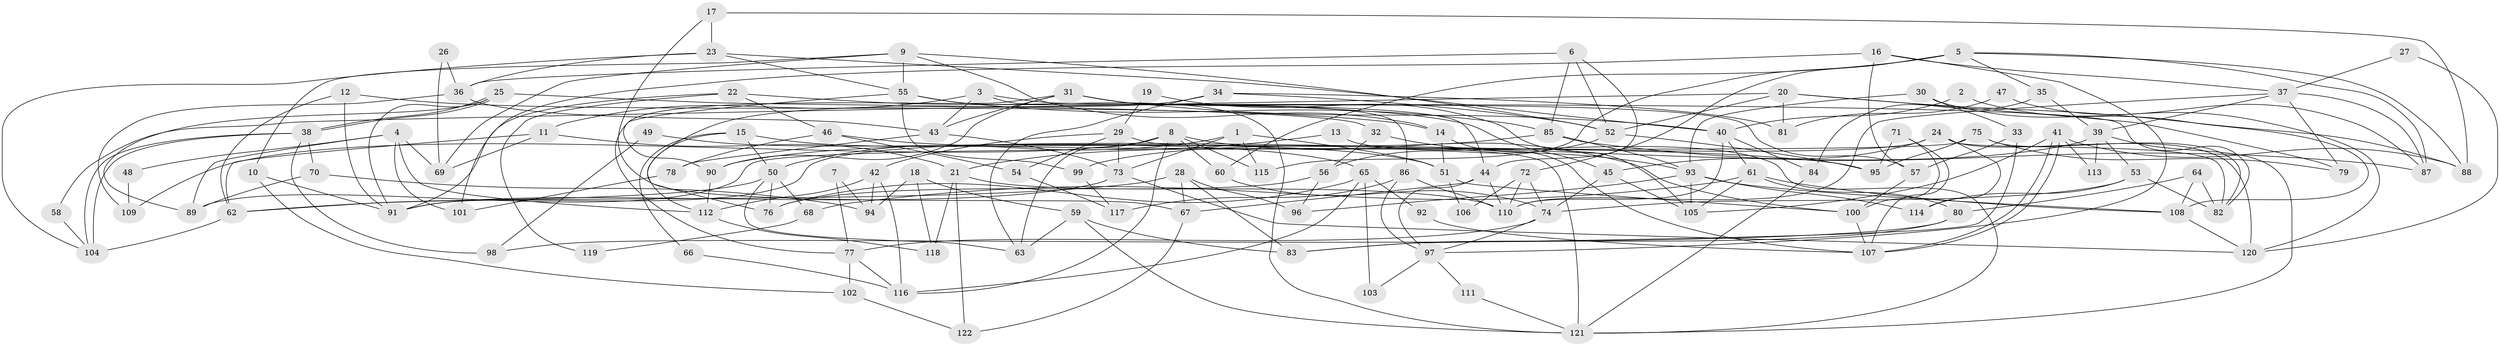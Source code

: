 // Generated by graph-tools (version 1.1) at 2025/49/03/09/25 04:49:01]
// undirected, 122 vertices, 244 edges
graph export_dot {
graph [start="1"]
  node [color=gray90,style=filled];
  1;
  2;
  3;
  4;
  5;
  6;
  7;
  8;
  9;
  10;
  11;
  12;
  13;
  14;
  15;
  16;
  17;
  18;
  19;
  20;
  21;
  22;
  23;
  24;
  25;
  26;
  27;
  28;
  29;
  30;
  31;
  32;
  33;
  34;
  35;
  36;
  37;
  38;
  39;
  40;
  41;
  42;
  43;
  44;
  45;
  46;
  47;
  48;
  49;
  50;
  51;
  52;
  53;
  54;
  55;
  56;
  57;
  58;
  59;
  60;
  61;
  62;
  63;
  64;
  65;
  66;
  67;
  68;
  69;
  70;
  71;
  72;
  73;
  74;
  75;
  76;
  77;
  78;
  79;
  80;
  81;
  82;
  83;
  84;
  85;
  86;
  87;
  88;
  89;
  90;
  91;
  92;
  93;
  94;
  95;
  96;
  97;
  98;
  99;
  100;
  101;
  102;
  103;
  104;
  105;
  106;
  107;
  108;
  109;
  110;
  111;
  112;
  113;
  114;
  115;
  116;
  117;
  118;
  119;
  120;
  121;
  122;
  1 -- 50;
  1 -- 51;
  1 -- 73;
  1 -- 115;
  2 -- 120;
  2 -- 40;
  3 -- 82;
  3 -- 43;
  3 -- 11;
  3 -- 86;
  4 -- 89;
  4 -- 101;
  4 -- 48;
  4 -- 69;
  4 -- 112;
  5 -- 88;
  5 -- 115;
  5 -- 35;
  5 -- 60;
  5 -- 72;
  5 -- 87;
  6 -- 44;
  6 -- 85;
  6 -- 36;
  6 -- 52;
  7 -- 77;
  7 -- 94;
  8 -- 100;
  8 -- 116;
  8 -- 60;
  8 -- 63;
  8 -- 109;
  8 -- 115;
  9 -- 55;
  9 -- 69;
  9 -- 10;
  9 -- 14;
  9 -- 52;
  10 -- 91;
  10 -- 102;
  11 -- 21;
  11 -- 62;
  11 -- 69;
  12 -- 14;
  12 -- 62;
  12 -- 91;
  13 -- 121;
  13 -- 21;
  14 -- 107;
  14 -- 51;
  15 -- 112;
  15 -- 50;
  15 -- 51;
  15 -- 66;
  16 -- 57;
  16 -- 97;
  16 -- 37;
  16 -- 101;
  17 -- 88;
  17 -- 23;
  17 -- 67;
  18 -- 59;
  18 -- 118;
  18 -- 94;
  19 -- 29;
  19 -- 105;
  20 -- 52;
  20 -- 79;
  20 -- 58;
  20 -- 81;
  20 -- 88;
  21 -- 110;
  21 -- 122;
  21 -- 118;
  22 -- 45;
  22 -- 91;
  22 -- 46;
  22 -- 119;
  23 -- 40;
  23 -- 104;
  23 -- 36;
  23 -- 55;
  24 -- 114;
  24 -- 82;
  24 -- 45;
  24 -- 91;
  24 -- 120;
  25 -- 38;
  25 -- 38;
  25 -- 91;
  25 -- 32;
  25 -- 89;
  26 -- 36;
  26 -- 69;
  27 -- 120;
  27 -- 37;
  28 -- 96;
  28 -- 67;
  28 -- 62;
  28 -- 83;
  29 -- 121;
  29 -- 73;
  29 -- 42;
  29 -- 54;
  30 -- 93;
  30 -- 108;
  30 -- 33;
  31 -- 43;
  31 -- 90;
  31 -- 40;
  31 -- 44;
  31 -- 57;
  31 -- 77;
  32 -- 93;
  32 -- 56;
  33 -- 57;
  33 -- 83;
  34 -- 63;
  34 -- 52;
  34 -- 76;
  34 -- 81;
  35 -- 84;
  35 -- 39;
  36 -- 43;
  36 -- 109;
  37 -- 39;
  37 -- 79;
  37 -- 87;
  37 -- 110;
  38 -- 104;
  38 -- 104;
  38 -- 70;
  38 -- 98;
  39 -- 121;
  39 -- 53;
  39 -- 99;
  39 -- 113;
  40 -- 110;
  40 -- 61;
  40 -- 84;
  41 -- 107;
  41 -- 107;
  41 -- 105;
  41 -- 88;
  41 -- 113;
  42 -- 112;
  42 -- 94;
  42 -- 116;
  43 -- 73;
  43 -- 78;
  44 -- 110;
  44 -- 67;
  44 -- 97;
  45 -- 74;
  45 -- 105;
  46 -- 95;
  46 -- 54;
  46 -- 78;
  47 -- 87;
  47 -- 81;
  48 -- 109;
  49 -- 98;
  49 -- 65;
  50 -- 76;
  50 -- 62;
  50 -- 63;
  50 -- 68;
  51 -- 100;
  51 -- 106;
  52 -- 56;
  52 -- 95;
  53 -- 74;
  53 -- 82;
  53 -- 114;
  54 -- 117;
  55 -- 99;
  55 -- 85;
  55 -- 90;
  55 -- 121;
  56 -- 76;
  56 -- 96;
  57 -- 100;
  58 -- 104;
  59 -- 83;
  59 -- 63;
  59 -- 121;
  60 -- 74;
  61 -- 105;
  61 -- 68;
  61 -- 80;
  61 -- 108;
  62 -- 104;
  64 -- 80;
  64 -- 108;
  64 -- 82;
  65 -- 76;
  65 -- 116;
  65 -- 92;
  65 -- 103;
  66 -- 116;
  67 -- 122;
  68 -- 119;
  70 -- 94;
  70 -- 89;
  71 -- 100;
  71 -- 95;
  71 -- 107;
  72 -- 74;
  72 -- 106;
  72 -- 110;
  73 -- 91;
  73 -- 120;
  74 -- 97;
  74 -- 77;
  75 -- 89;
  75 -- 82;
  75 -- 79;
  75 -- 95;
  77 -- 102;
  77 -- 116;
  78 -- 101;
  80 -- 83;
  80 -- 98;
  84 -- 121;
  85 -- 87;
  85 -- 90;
  85 -- 93;
  86 -- 110;
  86 -- 97;
  86 -- 117;
  90 -- 112;
  92 -- 107;
  93 -- 108;
  93 -- 96;
  93 -- 105;
  93 -- 114;
  97 -- 103;
  97 -- 111;
  99 -- 117;
  100 -- 107;
  102 -- 122;
  108 -- 120;
  111 -- 121;
  112 -- 118;
}
